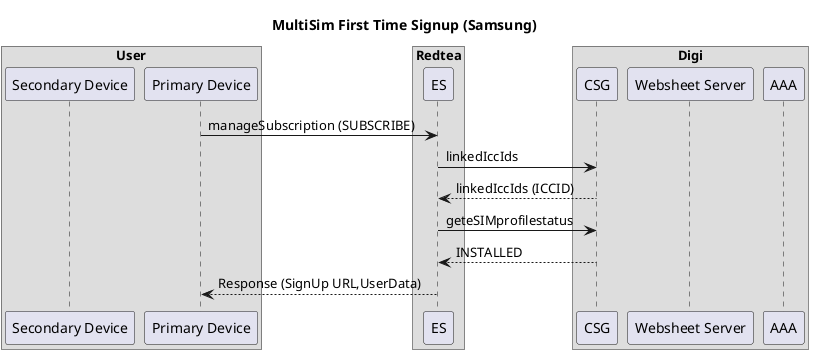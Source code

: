 @startuml
title MultiSim First Time Signup (Samsung)

' Define participants
box "User" 
participant "Secondary Device" as SD
participant "Primary Device" as PD
end box

box "Redtea" 
participant "ES" as CDP
end box

box "Digi" 
participant "CSG" as CSG
participant "Websheet Server" as WS
participant "AAA" as AAA
end box

' Define the sequence
PD -> CDP: manageSubscription (SUBSCRIBE)
CDP -> CSG: linkedIccIds
CSG --> CDP: linkedIccIds (ICCID)
CDP -> CSG: geteSIMprofilestatus
CSG --> CDP: INSTALLED
CDP --> PD: Response (SignUp URL,UserData)

@enduml 